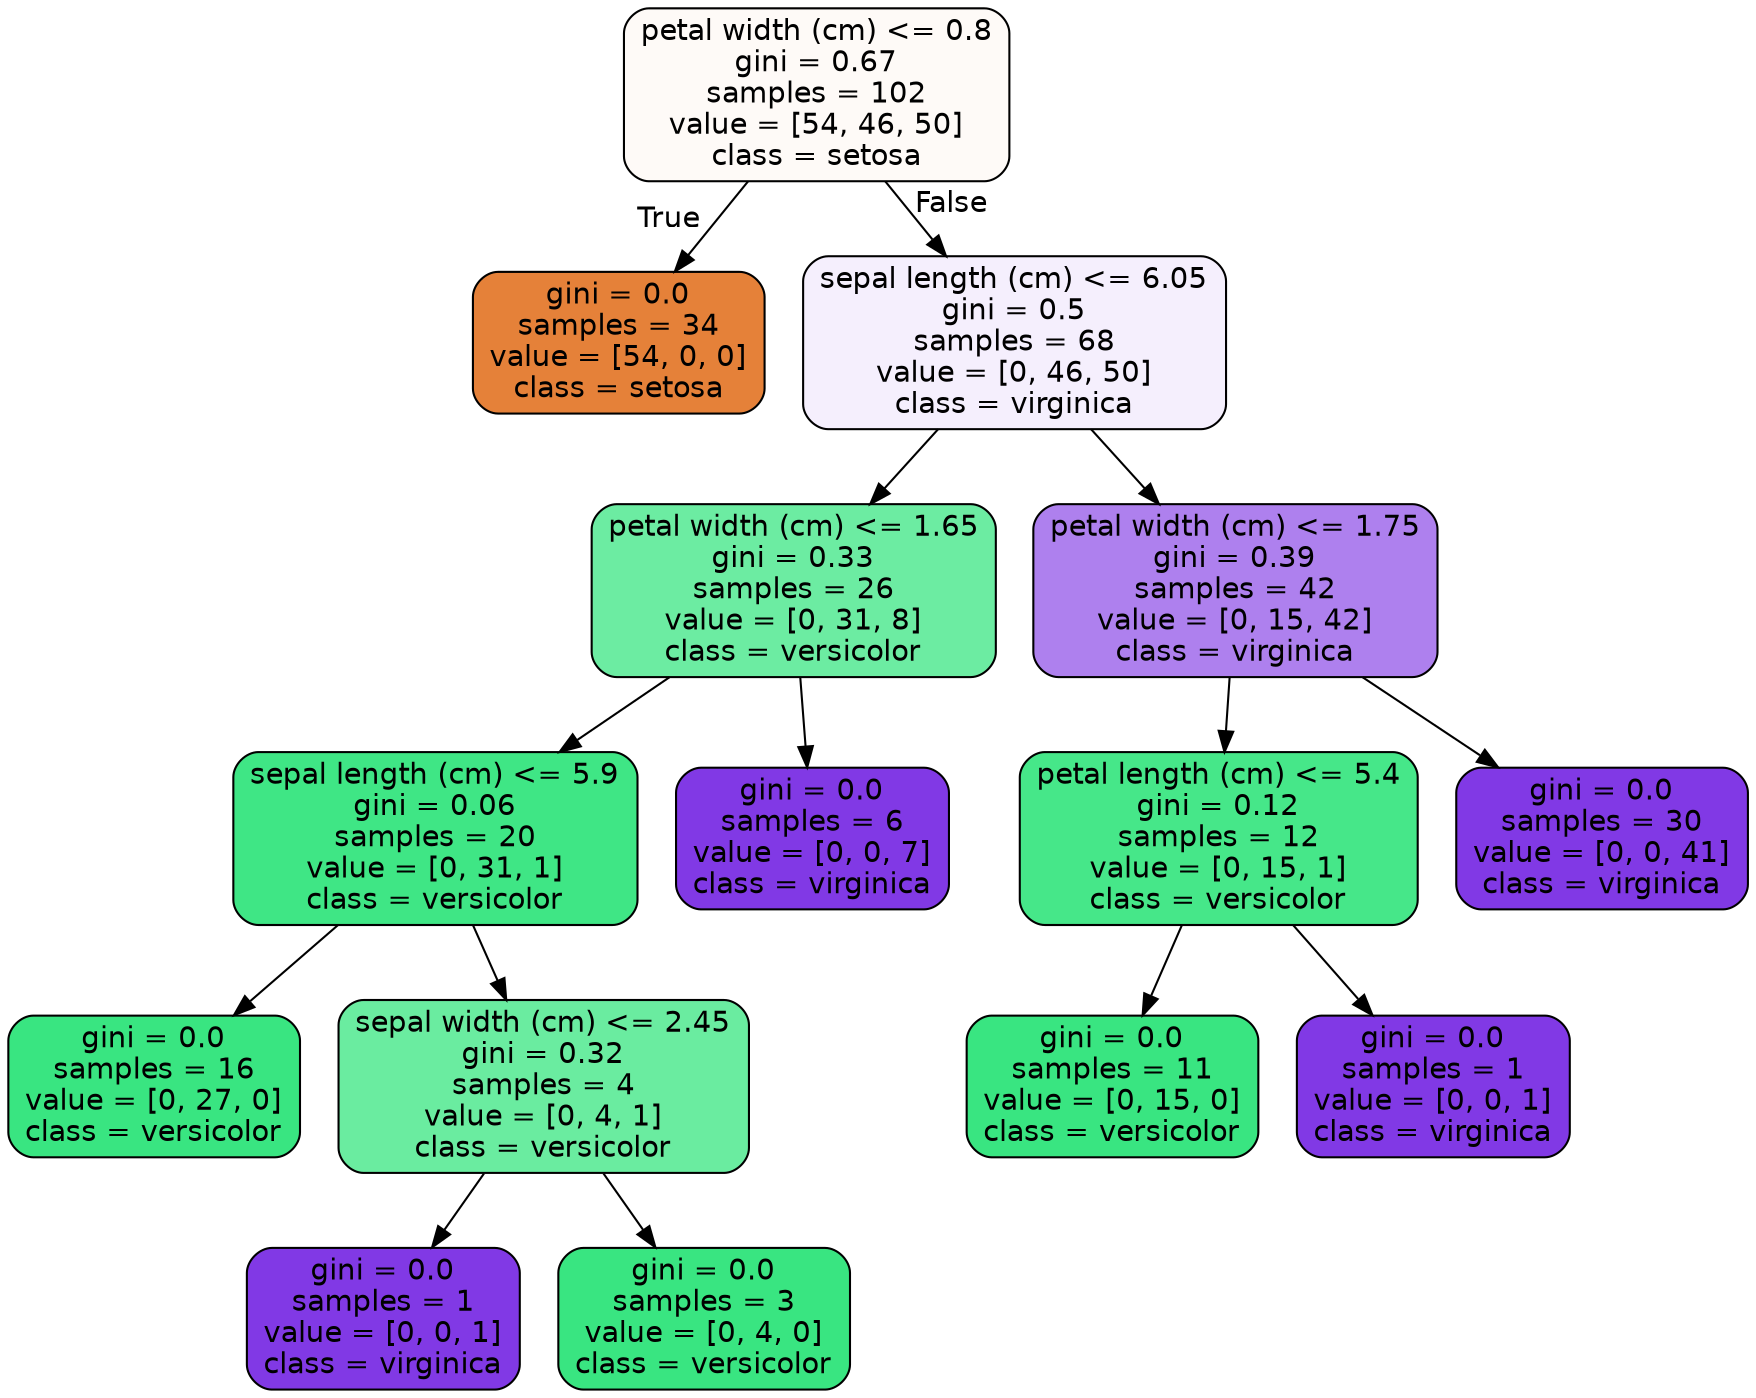 digraph Tree {
node [shape=box, style="filled, rounded", color="black", fontname=helvetica] ;
edge [fontname=helvetica] ;
0 [label="petal width (cm) <= 0.8\ngini = 0.67\nsamples = 102\nvalue = [54, 46, 50]\nclass = setosa", fillcolor="#fefaf7"] ;
1 [label="gini = 0.0\nsamples = 34\nvalue = [54, 0, 0]\nclass = setosa", fillcolor="#e58139"] ;
0 -> 1 [labeldistance=2.5, labelangle=45, headlabel="True"] ;
2 [label="sepal length (cm) <= 6.05\ngini = 0.5\nsamples = 68\nvalue = [0, 46, 50]\nclass = virginica", fillcolor="#f5effd"] ;
0 -> 2 [labeldistance=2.5, labelangle=-45, headlabel="False"] ;
3 [label="petal width (cm) <= 1.65\ngini = 0.33\nsamples = 26\nvalue = [0, 31, 8]\nclass = versicolor", fillcolor="#6ceca2"] ;
2 -> 3 ;
4 [label="sepal length (cm) <= 5.9\ngini = 0.06\nsamples = 20\nvalue = [0, 31, 1]\nclass = versicolor", fillcolor="#3fe685"] ;
3 -> 4 ;
5 [label="gini = 0.0\nsamples = 16\nvalue = [0, 27, 0]\nclass = versicolor", fillcolor="#39e581"] ;
4 -> 5 ;
6 [label="sepal width (cm) <= 2.45\ngini = 0.32\nsamples = 4\nvalue = [0, 4, 1]\nclass = versicolor", fillcolor="#6aeca0"] ;
4 -> 6 ;
7 [label="gini = 0.0\nsamples = 1\nvalue = [0, 0, 1]\nclass = virginica", fillcolor="#8139e5"] ;
6 -> 7 ;
8 [label="gini = 0.0\nsamples = 3\nvalue = [0, 4, 0]\nclass = versicolor", fillcolor="#39e581"] ;
6 -> 8 ;
9 [label="gini = 0.0\nsamples = 6\nvalue = [0, 0, 7]\nclass = virginica", fillcolor="#8139e5"] ;
3 -> 9 ;
10 [label="petal width (cm) <= 1.75\ngini = 0.39\nsamples = 42\nvalue = [0, 15, 42]\nclass = virginica", fillcolor="#ae80ee"] ;
2 -> 10 ;
11 [label="petal length (cm) <= 5.4\ngini = 0.12\nsamples = 12\nvalue = [0, 15, 1]\nclass = versicolor", fillcolor="#46e789"] ;
10 -> 11 ;
12 [label="gini = 0.0\nsamples = 11\nvalue = [0, 15, 0]\nclass = versicolor", fillcolor="#39e581"] ;
11 -> 12 ;
13 [label="gini = 0.0\nsamples = 1\nvalue = [0, 0, 1]\nclass = virginica", fillcolor="#8139e5"] ;
11 -> 13 ;
14 [label="gini = 0.0\nsamples = 30\nvalue = [0, 0, 41]\nclass = virginica", fillcolor="#8139e5"] ;
10 -> 14 ;
}